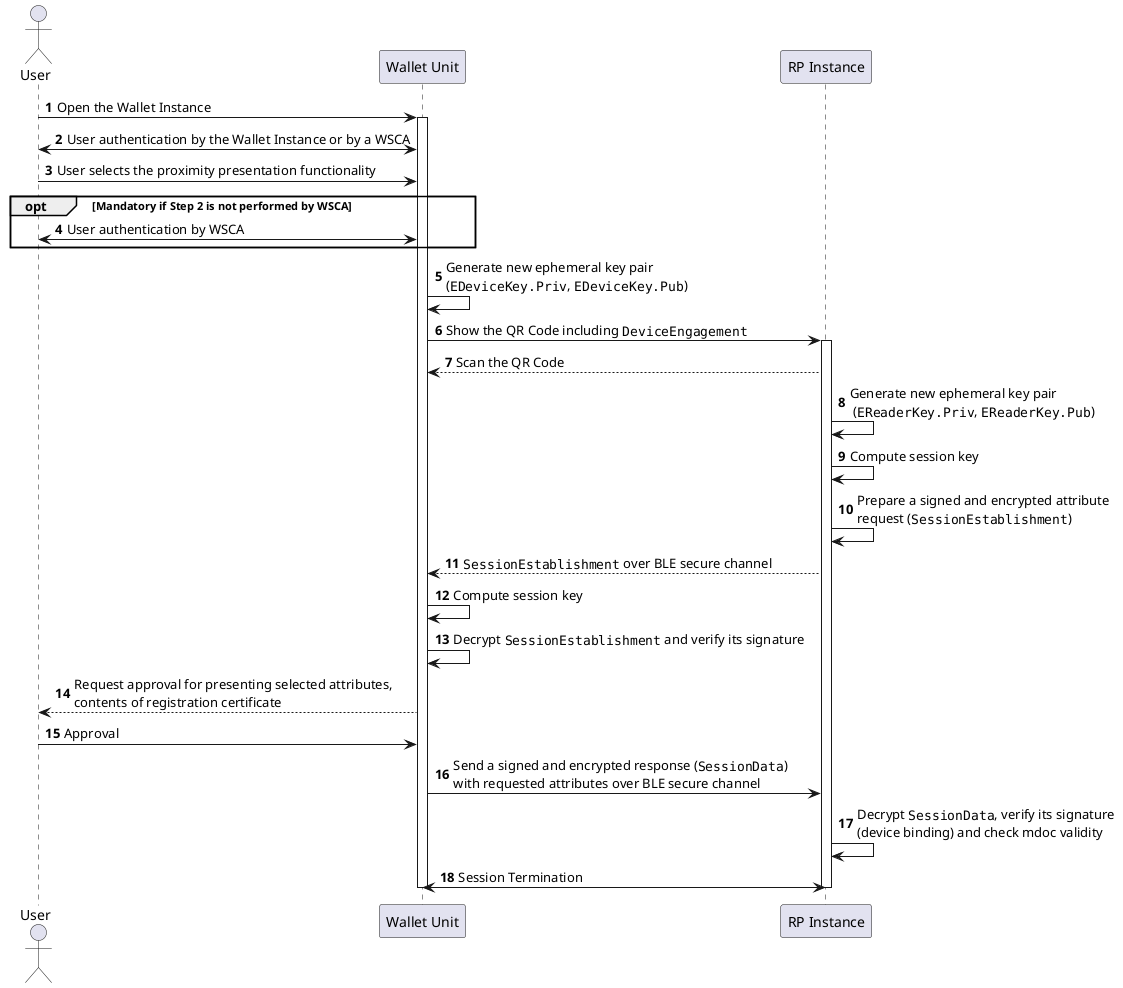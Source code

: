 @startuml Low-Level Presentation Phase
autonumber

    actor User as u
    
    participant "Wallet Unit" as w
    participant "RP Instance" as v

    u->w: Open the Wallet Instance
    activate w
    u<->w: User authentication by the Wallet Instance or by a WSCA

    u->w: User selects the proximity presentation functionality
    opt Mandatory if Step 2 is not performed by WSCA
    w<->u: User authentication by WSCA
    end
    w->w: Generate new ephemeral key pair \n(""EDeviceKey.Priv"", ""EDeviceKey.Pub"")
    w->v: Show the QR Code including ""DeviceEngagement""
    activate v
    v-->w: Scan the QR Code
    v->v: Generate new ephemeral key pair \n (""EReaderKey.Priv"", ""EReaderKey.Pub"")
    v->v: Compute session key
    
        
    v->v: Prepare a signed and encrypted attribute \nrequest (""SessionEstablishment"")
    v-->w: ""SessionEstablishment"" over BLE secure channel
    w->w: Compute session key
    w->w: Decrypt ""SessionEstablishment"" and verify its signature
    w-->u: Request approval for presenting selected attributes, \ncontents of registration certificate
    u->w: Approval
    w->v: Send a signed and encrypted response (""SessionData"") \nwith requested attributes over BLE secure channel
    v->v: Decrypt ""SessionData"", verify its signature \n(device binding) and check mdoc validity
    w<->v: Session Termination
    deactivate v
    deactivate w
@enduml
